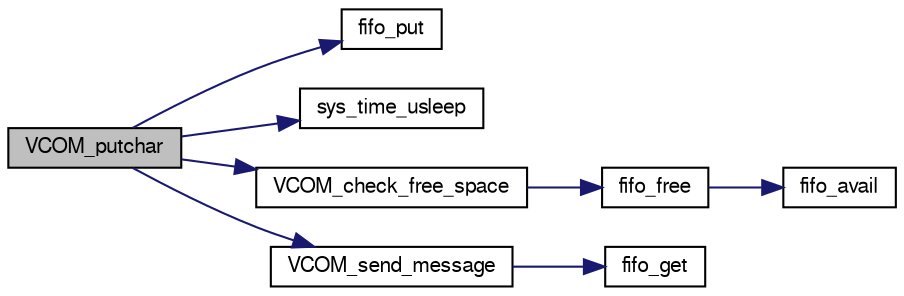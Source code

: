 digraph "VCOM_putchar"
{
  edge [fontname="FreeSans",fontsize="10",labelfontname="FreeSans",labelfontsize="10"];
  node [fontname="FreeSans",fontsize="10",shape=record];
  rankdir="LR";
  Node1 [label="VCOM_putchar",height=0.2,width=0.4,color="black", fillcolor="grey75", style="filled", fontcolor="black"];
  Node1 -> Node2 [color="midnightblue",fontsize="10",style="solid",fontname="FreeSans"];
  Node2 [label="fifo_put",height=0.2,width=0.4,color="black", fillcolor="white", style="filled",URL="$usb__ser__hw_8c.html#ae3001fd8504f8ad30ee40a958da7bf0c"];
  Node1 -> Node3 [color="midnightblue",fontsize="10",style="solid",fontname="FreeSans"];
  Node3 [label="sys_time_usleep",height=0.2,width=0.4,color="black", fillcolor="white", style="filled",URL="$chibios_2mcu__periph_2sys__time__arch_8c.html#a74db3eed857f9c53bb67db256c12bc83",tooltip="sys_time_usleep(uint32_t us) "];
  Node1 -> Node4 [color="midnightblue",fontsize="10",style="solid",fontname="FreeSans"];
  Node4 [label="VCOM_check_free_space",height=0.2,width=0.4,color="black", fillcolor="white", style="filled",URL="$usb__ser__hw_8c.html#ae4318c752d87ae9cc59828f07ec04946",tooltip="Checks if buffer free in VCOM buffer. "];
  Node4 -> Node5 [color="midnightblue",fontsize="10",style="solid",fontname="FreeSans"];
  Node5 [label="fifo_free",height=0.2,width=0.4,color="black", fillcolor="white", style="filled",URL="$usb__ser__hw_8c.html#a1907098db4b59dda72fd85bfbef50248"];
  Node5 -> Node6 [color="midnightblue",fontsize="10",style="solid",fontname="FreeSans"];
  Node6 [label="fifo_avail",height=0.2,width=0.4,color="black", fillcolor="white", style="filled",URL="$usb__ser__hw_8c.html#a84f023b865546e5a8433a00db4f06972"];
  Node1 -> Node7 [color="midnightblue",fontsize="10",style="solid",fontname="FreeSans"];
  Node7 [label="VCOM_send_message",height=0.2,width=0.4,color="black", fillcolor="white", style="filled",URL="$usb__ser__hw_8c.html#aad17c325b3e7623c13d24b25fc42fe3b",tooltip="Send data from fifo right now. "];
  Node7 -> Node8 [color="midnightblue",fontsize="10",style="solid",fontname="FreeSans"];
  Node8 [label="fifo_get",height=0.2,width=0.4,color="black", fillcolor="white", style="filled",URL="$usb__ser__hw_8c.html#af7c4a574284a673dbccf3346e072ba50"];
}
